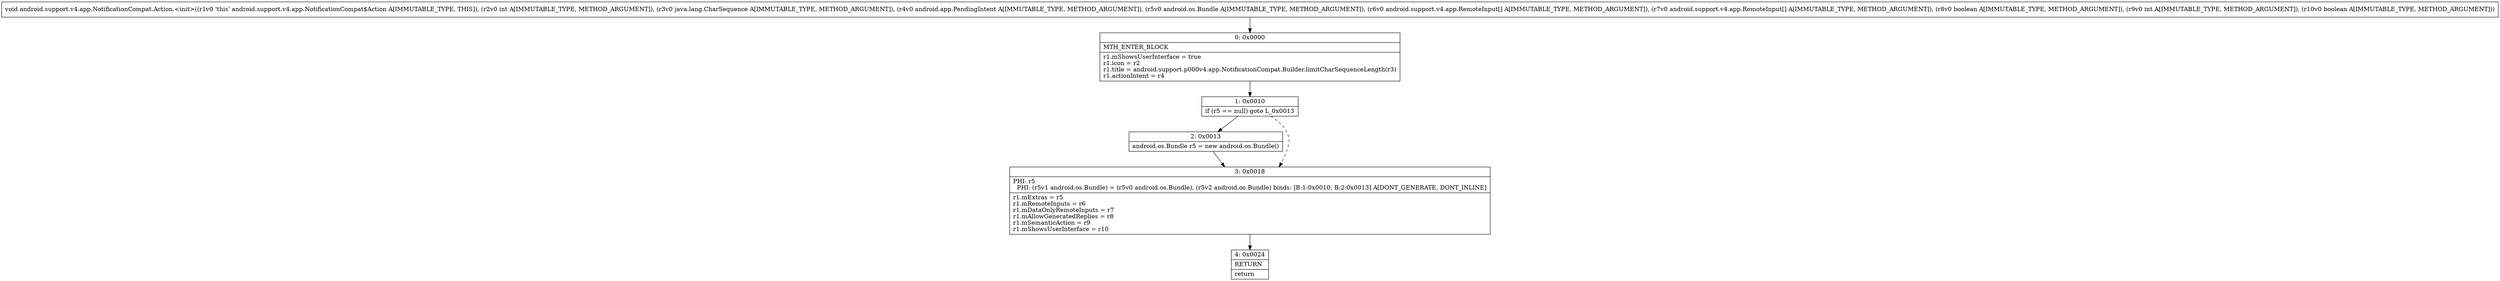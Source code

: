 digraph "CFG forandroid.support.v4.app.NotificationCompat.Action.\<init\>(ILjava\/lang\/CharSequence;Landroid\/app\/PendingIntent;Landroid\/os\/Bundle;[Landroid\/support\/v4\/app\/RemoteInput;[Landroid\/support\/v4\/app\/RemoteInput;ZIZ)V" {
Node_0 [shape=record,label="{0\:\ 0x0000|MTH_ENTER_BLOCK\l|r1.mShowsUserInterface = true\lr1.icon = r2\lr1.title = android.support.p000v4.app.NotificationCompat.Builder.limitCharSequenceLength(r3)\lr1.actionIntent = r4\l}"];
Node_1 [shape=record,label="{1\:\ 0x0010|if (r5 == null) goto L_0x0013\l}"];
Node_2 [shape=record,label="{2\:\ 0x0013|android.os.Bundle r5 = new android.os.Bundle()\l}"];
Node_3 [shape=record,label="{3\:\ 0x0018|PHI: r5 \l  PHI: (r5v1 android.os.Bundle) = (r5v0 android.os.Bundle), (r5v2 android.os.Bundle) binds: [B:1:0x0010, B:2:0x0013] A[DONT_GENERATE, DONT_INLINE]\l|r1.mExtras = r5\lr1.mRemoteInputs = r6\lr1.mDataOnlyRemoteInputs = r7\lr1.mAllowGeneratedReplies = r8\lr1.mSemanticAction = r9\lr1.mShowsUserInterface = r10\l}"];
Node_4 [shape=record,label="{4\:\ 0x0024|RETURN\l|return\l}"];
MethodNode[shape=record,label="{void android.support.v4.app.NotificationCompat.Action.\<init\>((r1v0 'this' android.support.v4.app.NotificationCompat$Action A[IMMUTABLE_TYPE, THIS]), (r2v0 int A[IMMUTABLE_TYPE, METHOD_ARGUMENT]), (r3v0 java.lang.CharSequence A[IMMUTABLE_TYPE, METHOD_ARGUMENT]), (r4v0 android.app.PendingIntent A[IMMUTABLE_TYPE, METHOD_ARGUMENT]), (r5v0 android.os.Bundle A[IMMUTABLE_TYPE, METHOD_ARGUMENT]), (r6v0 android.support.v4.app.RemoteInput[] A[IMMUTABLE_TYPE, METHOD_ARGUMENT]), (r7v0 android.support.v4.app.RemoteInput[] A[IMMUTABLE_TYPE, METHOD_ARGUMENT]), (r8v0 boolean A[IMMUTABLE_TYPE, METHOD_ARGUMENT]), (r9v0 int A[IMMUTABLE_TYPE, METHOD_ARGUMENT]), (r10v0 boolean A[IMMUTABLE_TYPE, METHOD_ARGUMENT])) }"];
MethodNode -> Node_0;
Node_0 -> Node_1;
Node_1 -> Node_2;
Node_1 -> Node_3[style=dashed];
Node_2 -> Node_3;
Node_3 -> Node_4;
}

